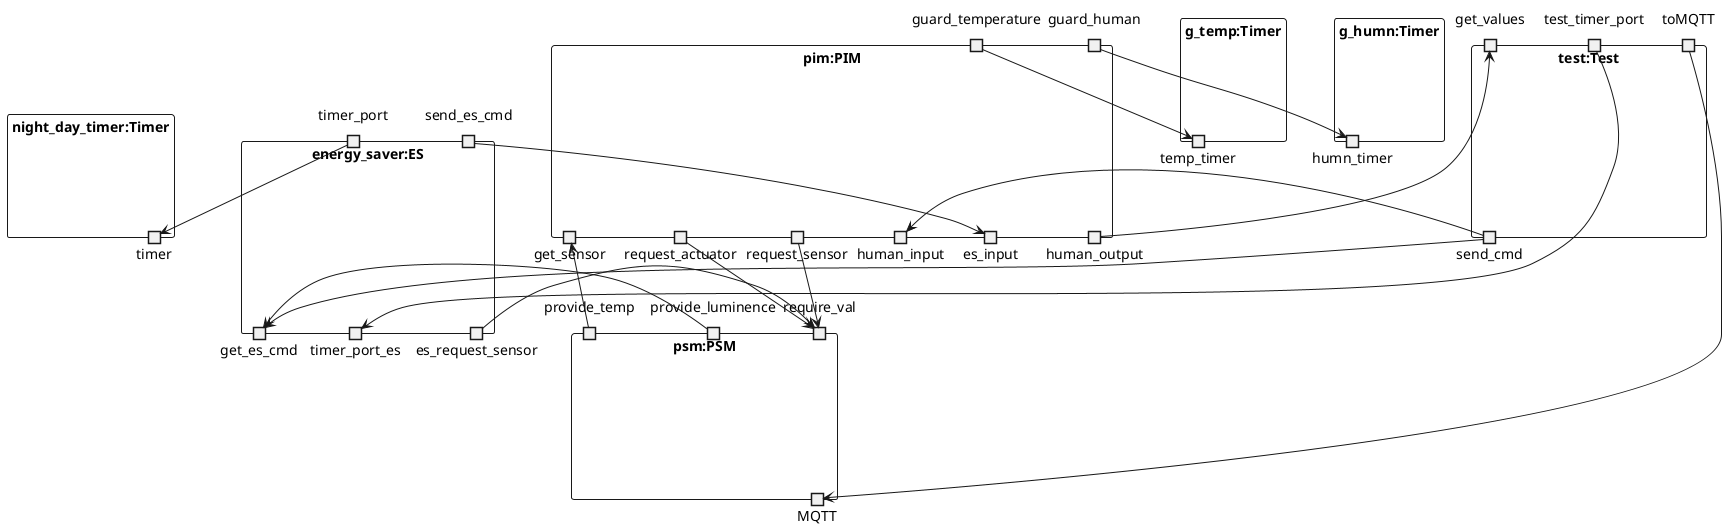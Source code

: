 @startuml X3D2_MQTT_SIM

rectangle night_day_timer:Timer {
    portout timer
}

rectangle g_temp:Timer {
    portout temp_timer
}

rectangle g_humn:Timer {
    portout humn_timer
}

'PIM
rectangle pim:PIM {
    portout get_sensor
    portout request_sensor
    portout request_actuator
    portout human_input
    portout human_output

    portout es_input

    'guards
    port guard_temperature
    port guard_human
}

'PSM
rectangle psm:PSM {
    portin provide_temp
    portin provide_luminence
    portin require_val

    portout MQTT
}

'energy saver
rectangle energy_saver:ES {
    portin send_es_cmd

    portin timer_port

    portout get_es_cmd

    'es prefix for clarity
    portout es_request_sensor

    portout timer_port_es
}

rectangle test:Test {
    portin get_values
    
    portout send_cmd

    port toMQTT
    'test prefix for clarity
    port test_timer_port
}

'PSM
provide_temp --> get_sensor
provide_luminence --> get_es_cmd

'Simulation
toMQTT --> MQTT

'Human
send_cmd --> human_input
send_cmd --> get_es_cmd
test_timer_port --> timer_port_es

'ES
timer_port --> timer
send_es_cmd --> es_input
es_request_sensor --> require_val

'PIM
request_sensor --> require_val
request_actuator --> require_val

human_output --> get_values

guard_temperature --> temp_timer
guard_human --> humn_timer

@enduml
